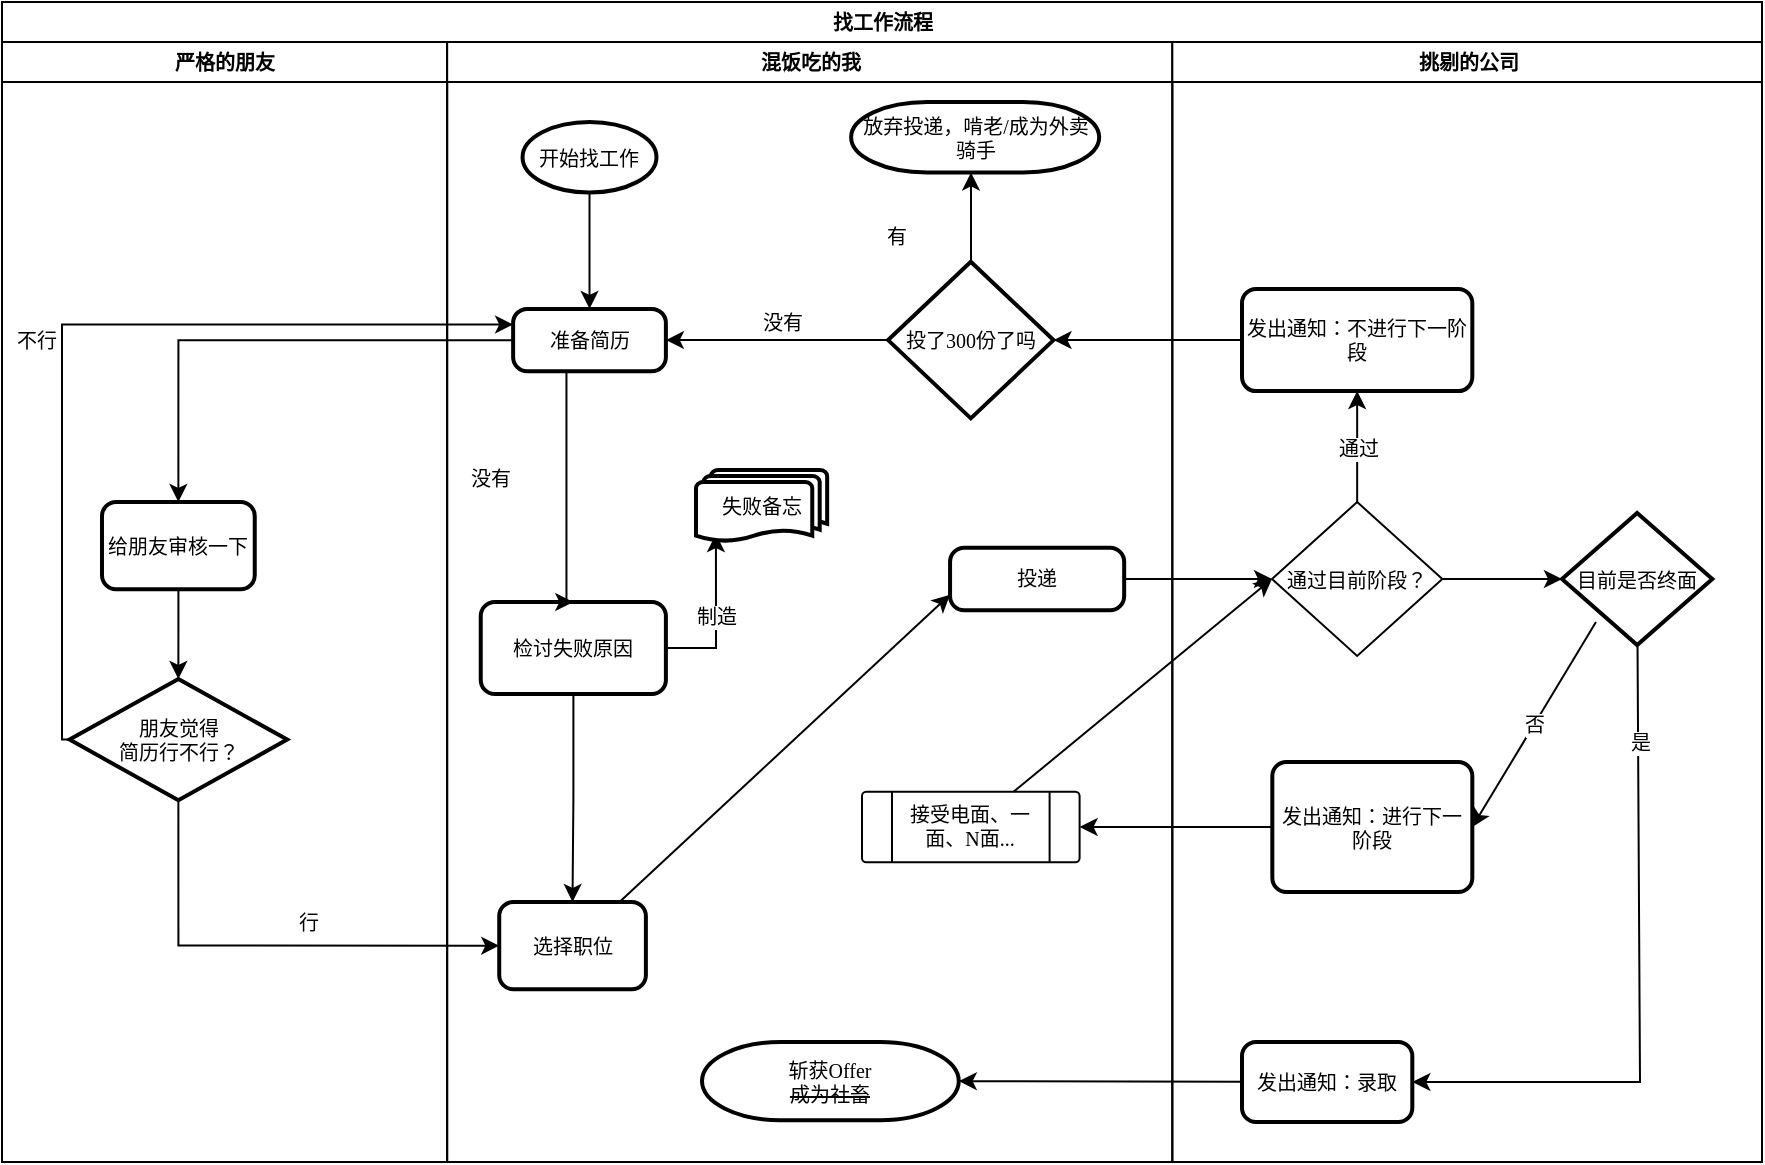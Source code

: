 <mxfile version="13.6.2" type="github">
  <diagram id="C5RBs43oDa-KdzZeNtuy" name="Page-1">
    <mxGraphModel dx="3206" dy="482" grid="1" gridSize="10" guides="1" tooltips="1" connect="1" arrows="1" fold="1" page="1" pageScale="1" pageWidth="1169" pageHeight="827" math="0" shadow="0">
      <root>
        <mxCell id="WIyWlLk6GJQsqaUBKTNV-0" />
        <mxCell id="WIyWlLk6GJQsqaUBKTNV-1" parent="WIyWlLk6GJQsqaUBKTNV-0" />
        <mxCell id="27A55JQhVOzM6nt63yaN-22" value="找工作流程" style="swimlane;html=1;childLayout=stackLayout;resizeParent=1;resizeParentMax=0;startSize=20;fontSize=10;" vertex="1" parent="WIyWlLk6GJQsqaUBKTNV-1">
          <mxGeometry x="-2100" y="460" width="880" height="580" as="geometry" />
        </mxCell>
        <mxCell id="27A55JQhVOzM6nt63yaN-23" value="严格的朋友" style="swimlane;html=1;startSize=20;fontSize=10;" vertex="1" parent="27A55JQhVOzM6nt63yaN-22">
          <mxGeometry y="20" width="222.58" height="560" as="geometry" />
        </mxCell>
        <mxCell id="rwsjK8wrvo-BfNU32ZgP-0" value="朋友觉得&lt;br style=&quot;font-size: 10px;&quot;&gt;简历行不行？" style="strokeWidth=2;html=1;shape=mxgraph.flowchart.decision;whiteSpace=wrap;fontSize=10;fontFamily=Georgia;" parent="27A55JQhVOzM6nt63yaN-23" vertex="1">
          <mxGeometry x="33.787" y="318.478" width="108.796" height="60.652" as="geometry" />
        </mxCell>
        <mxCell id="ZqWD20Xh-i8jmS281j4s-15" value="给朋友审核一下" style="rounded=1;whiteSpace=wrap;html=1;absoluteArcSize=1;arcSize=14;strokeWidth=2;fontSize=10;fontFamily=Georgia;" parent="27A55JQhVOzM6nt63yaN-23" vertex="1">
          <mxGeometry x="49.996" y="229.996" width="76.379" height="43.654" as="geometry" />
        </mxCell>
        <mxCell id="rwsjK8wrvo-BfNU32ZgP-1" style="edgeStyle=orthogonalEdgeStyle;rounded=0;orthogonalLoop=1;jettySize=auto;html=1;entryX=0.5;entryY=0;entryDx=0;entryDy=0;entryPerimeter=0;fontSize=10;fontFamily=Georgia;" parent="27A55JQhVOzM6nt63yaN-23" source="ZqWD20Xh-i8jmS281j4s-15" target="rwsjK8wrvo-BfNU32ZgP-0" edge="1">
          <mxGeometry relative="1" as="geometry" />
        </mxCell>
        <mxCell id="27A55JQhVOzM6nt63yaN-24" value="混饭吃的我" style="swimlane;html=1;startSize=20;fontSize=10;" vertex="1" parent="27A55JQhVOzM6nt63yaN-22">
          <mxGeometry x="222.58" y="20" width="362.58" height="560" as="geometry" />
        </mxCell>
        <mxCell id="27A55JQhVOzM6nt63yaN-41" style="edgeStyle=none;rounded=0;orthogonalLoop=1;jettySize=auto;html=1;fontSize=10;entryX=0;entryY=0.75;entryDx=0;entryDy=0;" edge="1" parent="27A55JQhVOzM6nt63yaN-24" source="NFNQKHVkb_bmbVsBZRoB-3" target="NFNQKHVkb_bmbVsBZRoB-11">
          <mxGeometry relative="1" as="geometry" />
        </mxCell>
        <mxCell id="27A55JQhVOzM6nt63yaN-55" style="edgeStyle=orthogonalEdgeStyle;rounded=0;orthogonalLoop=1;jettySize=auto;html=1;fontSize=10;" edge="1" parent="27A55JQhVOzM6nt63yaN-24" source="27A55JQhVOzM6nt63yaN-54" target="NFNQKHVkb_bmbVsBZRoB-3">
          <mxGeometry relative="1" as="geometry" />
        </mxCell>
        <mxCell id="27A55JQhVOzM6nt63yaN-57" value="制造" style="edgeStyle=orthogonalEdgeStyle;rounded=0;orthogonalLoop=1;jettySize=auto;html=1;entryX=0.152;entryY=0.889;entryDx=0;entryDy=0;entryPerimeter=0;fontSize=10;" edge="1" parent="27A55JQhVOzM6nt63yaN-24" source="27A55JQhVOzM6nt63yaN-54" target="27A55JQhVOzM6nt63yaN-56">
          <mxGeometry relative="1" as="geometry" />
        </mxCell>
        <mxCell id="27A55JQhVOzM6nt63yaN-54" value="&lt;span style=&quot;font-family: &amp;#34;georgia&amp;#34;&quot;&gt;检讨失败原因&lt;/span&gt;" style="rounded=1;whiteSpace=wrap;html=1;absoluteArcSize=1;arcSize=14;strokeWidth=2;fontSize=10;" vertex="1" parent="27A55JQhVOzM6nt63yaN-24">
          <mxGeometry x="16.79" y="280" width="92.58" height="46" as="geometry" />
        </mxCell>
        <mxCell id="NFNQKHVkb_bmbVsBZRoB-3" value="&lt;font style=&quot;font-size: 10px&quot;&gt;选择职位&lt;/font&gt;" style="rounded=1;whiteSpace=wrap;html=1;absoluteArcSize=1;arcSize=14;strokeWidth=2;fontSize=10;fontFamily=Georgia;" parent="27A55JQhVOzM6nt63yaN-24" vertex="1">
          <mxGeometry x="26.037" y="429.997" width="73.324" height="43.654" as="geometry" />
        </mxCell>
        <mxCell id="NFNQKHVkb_bmbVsBZRoB-93" value="有" style="edgeStyle=elbowEdgeStyle;rounded=0;sketch=0;orthogonalLoop=1;jettySize=auto;html=1;labelBackgroundColor=none;strokeColor=#000000;fillColor=#BC6C25;fontFamily=Georgia;fontSize=10;fontColor=#000000;" parent="27A55JQhVOzM6nt63yaN-24" source="NFNQKHVkb_bmbVsBZRoB-32" target="NFNQKHVkb_bmbVsBZRoB-29" edge="1">
          <mxGeometry y="40" relative="1" as="geometry">
            <mxPoint x="2" y="10" as="offset" />
          </mxGeometry>
        </mxCell>
        <mxCell id="ZqWD20Xh-i8jmS281j4s-3" style="edgeStyle=orthogonalEdgeStyle;rounded=0;orthogonalLoop=1;jettySize=auto;html=1;entryX=0.5;entryY=0;entryDx=0;entryDy=0;fontSize=10;fontFamily=Georgia;" parent="27A55JQhVOzM6nt63yaN-24" source="ZqWD20Xh-i8jmS281j4s-0" target="ZqWD20Xh-i8jmS281j4s-1" edge="1">
          <mxGeometry relative="1" as="geometry" />
        </mxCell>
        <mxCell id="27A55JQhVOzM6nt63yaN-42" style="edgeStyle=none;rounded=0;orthogonalLoop=1;jettySize=auto;html=1;exitX=0.75;exitY=0;exitDx=0;exitDy=0;fontSize=10;" edge="1" parent="27A55JQhVOzM6nt63yaN-24" source="NFNQKHVkb_bmbVsBZRoB-11" target="NFNQKHVkb_bmbVsBZRoB-11">
          <mxGeometry relative="1" as="geometry" />
        </mxCell>
        <mxCell id="ZqWD20Xh-i8jmS281j4s-0" value="开始找工作" style="strokeWidth=2;html=1;shape=mxgraph.flowchart.start_1;whiteSpace=wrap;fontSize=10;fontFamily=Georgia;" parent="27A55JQhVOzM6nt63yaN-24" vertex="1">
          <mxGeometry x="37.69" y="39.998" width="66.971" height="35.217" as="geometry" />
        </mxCell>
        <mxCell id="ZqWD20Xh-i8jmS281j4s-1" value="准备简历" style="rounded=1;whiteSpace=wrap;html=1;absoluteArcSize=1;arcSize=14;strokeWidth=2;fontSize=10;fontFamily=Georgia;" parent="27A55JQhVOzM6nt63yaN-24" vertex="1">
          <mxGeometry x="32.986" y="133.452" width="76.379" height="31.182" as="geometry" />
        </mxCell>
        <mxCell id="ZqWD20Xh-i8jmS281j4s-14" value="斩获Offer&lt;br style=&quot;font-size: 10px&quot;&gt;&lt;span style=&quot;font-size: 10px&quot;&gt;&lt;strike style=&quot;font-size: 10px&quot;&gt;成为社畜&lt;/strike&gt;&lt;/span&gt;" style="strokeWidth=2;html=1;shape=mxgraph.flowchart.terminator;whiteSpace=wrap;fontSize=10;fontFamily=Georgia;" parent="27A55JQhVOzM6nt63yaN-24" vertex="1">
          <mxGeometry x="127.423" y="499.997" width="128.389" height="39.13" as="geometry" />
        </mxCell>
        <mxCell id="NFNQKHVkb_bmbVsBZRoB-32" value="投了300份了吗" style="strokeWidth=2;html=1;shape=mxgraph.flowchart.decision;whiteSpace=wrap;fontSize=10;fontFamily=Georgia;" parent="27A55JQhVOzM6nt63yaN-24" vertex="1">
          <mxGeometry x="220.474" y="109.91" width="82.691" height="78.261" as="geometry" />
        </mxCell>
        <mxCell id="NFNQKHVkb_bmbVsBZRoB-97" value="接受电面、一面、N面..." style="verticalLabelPosition=middle;verticalAlign=middle;html=1;shape=process;whiteSpace=wrap;rounded=1;size=0.14;arcSize=6;labelBackgroundColor=none;sketch=0;fontFamily=Georgia;fontSize=10;labelPosition=center;align=center;labelBorderColor=none;" parent="27A55JQhVOzM6nt63yaN-24" vertex="1">
          <mxGeometry x="207.415" y="374.888" width="108.805" height="35.217" as="geometry" />
        </mxCell>
        <mxCell id="NFNQKHVkb_bmbVsBZRoB-94" value="没有" style="edgeStyle=elbowEdgeStyle;rounded=0;sketch=0;orthogonalLoop=1;jettySize=auto;html=1;entryX=0.5;entryY=0;entryDx=0;entryDy=0;labelBackgroundColor=none;strokeColor=#000000;fillColor=#BC6C25;fontFamily=Georgia;fontSize=10;fontColor=#000000;exitX=0.5;exitY=1;exitDx=0;exitDy=0;exitPerimeter=0;" parent="27A55JQhVOzM6nt63yaN-24" source="ZqWD20Xh-i8jmS281j4s-1" target="27A55JQhVOzM6nt63yaN-54" edge="1">
          <mxGeometry y="-38" relative="1" as="geometry">
            <Array as="points">
              <mxPoint x="59.65" y="194.348" />
              <mxPoint x="65.307" y="174.783" />
            </Array>
            <mxPoint as="offset" />
            <mxPoint x="59.65" y="264.783" as="targetPoint" />
          </mxGeometry>
        </mxCell>
        <mxCell id="NFNQKHVkb_bmbVsBZRoB-11" value="投递" style="rounded=1;whiteSpace=wrap;html=1;absoluteArcSize=1;arcSize=14;strokeWidth=2;fontSize=10;fontFamily=Georgia;" parent="27A55JQhVOzM6nt63yaN-24" vertex="1">
          <mxGeometry x="251.456" y="252.846" width="87.044" height="31.304" as="geometry" />
        </mxCell>
        <mxCell id="27A55JQhVOzM6nt63yaN-56" value="失败备忘" style="strokeWidth=2;html=1;shape=mxgraph.flowchart.multi-document;whiteSpace=wrap;fontSize=10;" vertex="1" parent="27A55JQhVOzM6nt63yaN-24">
          <mxGeometry x="124.42" y="214" width="65.58" height="36" as="geometry" />
        </mxCell>
        <mxCell id="NFNQKHVkb_bmbVsBZRoB-29" value="放弃投递，啃老/成为外卖骑手" style="strokeWidth=2;html=1;shape=mxgraph.flowchart.terminator;whiteSpace=wrap;fontSize=10;fontFamily=Georgia;" parent="27A55JQhVOzM6nt63yaN-24" vertex="1">
          <mxGeometry x="201.971" y="30" width="124.037" height="35.217" as="geometry" />
        </mxCell>
        <mxCell id="27A55JQhVOzM6nt63yaN-58" value="没有" style="rounded=0;sketch=0;orthogonalLoop=1;jettySize=auto;html=1;entryX=1;entryY=0.5;entryDx=0;entryDy=0;labelBackgroundColor=none;strokeColor=#000000;fillColor=#BC6C25;fontFamily=Georgia;fontSize=10;fontColor=#000000;exitX=0;exitY=0.5;exitDx=0;exitDy=0;exitPerimeter=0;" edge="1" parent="27A55JQhVOzM6nt63yaN-24" source="NFNQKHVkb_bmbVsBZRoB-32" target="ZqWD20Xh-i8jmS281j4s-1">
          <mxGeometry x="-0.045" y="-9" relative="1" as="geometry">
            <mxPoint as="offset" />
            <mxPoint x="-1615.6" y="668.261" as="sourcePoint" />
            <mxPoint x="-1814.34" y="760" as="targetPoint" />
          </mxGeometry>
        </mxCell>
        <mxCell id="27A55JQhVOzM6nt63yaN-25" value="挑剔的公司" style="swimlane;html=1;startSize=20;fontSize=10;" vertex="1" parent="27A55JQhVOzM6nt63yaN-22">
          <mxGeometry x="585.16" y="20" width="294.84" height="560" as="geometry" />
        </mxCell>
        <mxCell id="27A55JQhVOzM6nt63yaN-38" value="通过" style="edgeStyle=none;rounded=0;orthogonalLoop=1;jettySize=auto;html=1;entryX=0.5;entryY=1;entryDx=0;entryDy=0;fontSize=10;" edge="1" parent="27A55JQhVOzM6nt63yaN-25" source="27A55JQhVOzM6nt63yaN-35" target="27A55JQhVOzM6nt63yaN-36">
          <mxGeometry relative="1" as="geometry" />
        </mxCell>
        <mxCell id="27A55JQhVOzM6nt63yaN-47" style="edgeStyle=none;rounded=0;orthogonalLoop=1;jettySize=auto;html=1;entryX=0;entryY=0.5;entryDx=0;entryDy=0;entryPerimeter=0;fontSize=10;" edge="1" parent="27A55JQhVOzM6nt63yaN-25" source="27A55JQhVOzM6nt63yaN-35" target="27A55JQhVOzM6nt63yaN-46">
          <mxGeometry relative="1" as="geometry" />
        </mxCell>
        <mxCell id="27A55JQhVOzM6nt63yaN-36" value="发出通知：不进行下一阶段" style="rounded=1;whiteSpace=wrap;html=1;absoluteArcSize=1;arcSize=14;strokeWidth=2;fontSize=10;" vertex="1" parent="27A55JQhVOzM6nt63yaN-25">
          <mxGeometry x="34.84" y="123.54" width="115.16" height="51" as="geometry" />
        </mxCell>
        <mxCell id="27A55JQhVOzM6nt63yaN-35" value="通过目前阶段？" style="rhombus;whiteSpace=wrap;html=1;fontSize=10;" vertex="1" parent="27A55JQhVOzM6nt63yaN-25">
          <mxGeometry x="49.84" y="230" width="85.16" height="77" as="geometry" />
        </mxCell>
        <mxCell id="27A55JQhVOzM6nt63yaN-48" value="否" style="edgeStyle=none;rounded=0;orthogonalLoop=1;jettySize=auto;html=1;fontSize=10;entryX=1;entryY=0.5;entryDx=0;entryDy=0;exitX=0.226;exitY=0.826;exitDx=0;exitDy=0;exitPerimeter=0;" edge="1" parent="27A55JQhVOzM6nt63yaN-25" source="27A55JQhVOzM6nt63yaN-46" target="27A55JQhVOzM6nt63yaN-43">
          <mxGeometry relative="1" as="geometry">
            <mxPoint x="203.63" y="301.5" as="sourcePoint" />
            <mxPoint x="91.209" y="435" as="targetPoint" />
          </mxGeometry>
        </mxCell>
        <mxCell id="27A55JQhVOzM6nt63yaN-50" value="是" style="edgeStyle=none;rounded=0;orthogonalLoop=1;jettySize=auto;html=1;entryX=1;entryY=0.5;entryDx=0;entryDy=0;fontSize=10;" edge="1" parent="27A55JQhVOzM6nt63yaN-25" source="27A55JQhVOzM6nt63yaN-46" target="27A55JQhVOzM6nt63yaN-49">
          <mxGeometry x="-0.708" y="1" relative="1" as="geometry">
            <Array as="points">
              <mxPoint x="233.84" y="520" />
            </Array>
            <mxPoint as="offset" />
          </mxGeometry>
        </mxCell>
        <mxCell id="27A55JQhVOzM6nt63yaN-43" value="发出通知：进行下一阶段" style="rounded=1;whiteSpace=wrap;html=1;absoluteArcSize=1;arcSize=14;strokeWidth=2;fontSize=10;" vertex="1" parent="27A55JQhVOzM6nt63yaN-25">
          <mxGeometry x="50" y="360" width="100" height="65" as="geometry" />
        </mxCell>
        <mxCell id="27A55JQhVOzM6nt63yaN-46" value="目前是否终面" style="strokeWidth=2;html=1;shape=mxgraph.flowchart.decision;whiteSpace=wrap;fontSize=10;" vertex="1" parent="27A55JQhVOzM6nt63yaN-25">
          <mxGeometry x="194.84" y="235.5" width="75.16" height="66" as="geometry" />
        </mxCell>
        <mxCell id="27A55JQhVOzM6nt63yaN-49" value="发出通知：录取" style="rounded=1;whiteSpace=wrap;html=1;absoluteArcSize=1;arcSize=14;strokeWidth=2;fontSize=10;" vertex="1" parent="27A55JQhVOzM6nt63yaN-25">
          <mxGeometry x="34.84" y="500" width="85.16" height="40" as="geometry" />
        </mxCell>
        <mxCell id="NFNQKHVkb_bmbVsBZRoB-1" value="行" style="edgeStyle=orthogonalEdgeStyle;rounded=0;orthogonalLoop=1;jettySize=auto;html=1;exitX=0.5;exitY=1;exitDx=0;exitDy=0;exitPerimeter=0;fontSize=10;labelBackgroundColor=none;entryX=0;entryY=0.5;entryDx=0;entryDy=0;fontFamily=Georgia;" parent="27A55JQhVOzM6nt63yaN-22" source="rwsjK8wrvo-BfNU32ZgP-0" target="NFNQKHVkb_bmbVsBZRoB-3" edge="1">
          <mxGeometry x="0.181" y="12" relative="1" as="geometry">
            <mxPoint x="201.167" y="344.209" as="targetPoint" />
            <mxPoint as="offset" />
          </mxGeometry>
        </mxCell>
        <mxCell id="ZqWD20Xh-i8jmS281j4s-9" style="edgeStyle=orthogonalEdgeStyle;rounded=0;orthogonalLoop=1;jettySize=auto;html=1;entryX=0.5;entryY=0;entryDx=0;entryDy=0;fontSize=10;fontFamily=Georgia;" parent="27A55JQhVOzM6nt63yaN-22" source="ZqWD20Xh-i8jmS281j4s-1" target="ZqWD20Xh-i8jmS281j4s-15" edge="1">
          <mxGeometry relative="1" as="geometry">
            <mxPoint x="201.167" y="213.246" as="targetPoint" />
          </mxGeometry>
        </mxCell>
        <mxCell id="rwsjK8wrvo-BfNU32ZgP-2" style="edgeStyle=elbowEdgeStyle;rounded=0;orthogonalLoop=1;jettySize=auto;html=1;fontSize=10;fontFamily=Georgia;entryX=0;entryY=0.25;entryDx=0;entryDy=0;exitX=0;exitY=0.5;exitDx=0;exitDy=0;exitPerimeter=0;" parent="27A55JQhVOzM6nt63yaN-22" source="rwsjK8wrvo-BfNU32ZgP-0" target="ZqWD20Xh-i8jmS281j4s-1" edge="1">
          <mxGeometry relative="1" as="geometry">
            <Array as="points">
              <mxPoint x="30" y="270" />
            </Array>
            <mxPoint x="34" y="369" as="sourcePoint" />
            <mxPoint x="300" y="160" as="targetPoint" />
          </mxGeometry>
        </mxCell>
        <mxCell id="NFNQKHVkb_bmbVsBZRoB-0" value="不行" style="edgeLabel;html=1;align=center;verticalAlign=middle;resizable=0;points=[];fontSize=10;labelBackgroundColor=none;fontFamily=Georgia;" parent="rwsjK8wrvo-BfNU32ZgP-2" vertex="1" connectable="0">
          <mxGeometry x="0.066" y="-1" relative="1" as="geometry">
            <mxPoint x="-34.75" y="6.55" as="offset" />
          </mxGeometry>
        </mxCell>
        <mxCell id="27A55JQhVOzM6nt63yaN-40" style="edgeStyle=none;rounded=0;orthogonalLoop=1;jettySize=auto;html=1;entryX=1;entryY=0.5;entryDx=0;entryDy=0;entryPerimeter=0;fontSize=10;" edge="1" parent="27A55JQhVOzM6nt63yaN-22" source="27A55JQhVOzM6nt63yaN-36" target="NFNQKHVkb_bmbVsBZRoB-32">
          <mxGeometry relative="1" as="geometry" />
        </mxCell>
        <mxCell id="27A55JQhVOzM6nt63yaN-44" style="edgeStyle=none;rounded=0;orthogonalLoop=1;jettySize=auto;html=1;entryX=1;entryY=0.5;entryDx=0;entryDy=0;fontSize=10;" edge="1" parent="27A55JQhVOzM6nt63yaN-22" source="27A55JQhVOzM6nt63yaN-43" target="NFNQKHVkb_bmbVsBZRoB-97">
          <mxGeometry relative="1" as="geometry" />
        </mxCell>
        <mxCell id="27A55JQhVOzM6nt63yaN-51" style="edgeStyle=none;rounded=0;orthogonalLoop=1;jettySize=auto;html=1;entryX=1;entryY=0.5;entryDx=0;entryDy=0;entryPerimeter=0;fontSize=10;" edge="1" parent="27A55JQhVOzM6nt63yaN-22" source="27A55JQhVOzM6nt63yaN-49" target="ZqWD20Xh-i8jmS281j4s-14">
          <mxGeometry relative="1" as="geometry" />
        </mxCell>
        <mxCell id="27A55JQhVOzM6nt63yaN-52" style="edgeStyle=none;rounded=0;orthogonalLoop=1;jettySize=auto;html=1;entryX=0;entryY=0.5;entryDx=0;entryDy=0;fontSize=10;" edge="1" parent="27A55JQhVOzM6nt63yaN-22" source="NFNQKHVkb_bmbVsBZRoB-11" target="27A55JQhVOzM6nt63yaN-35">
          <mxGeometry relative="1" as="geometry" />
        </mxCell>
        <mxCell id="27A55JQhVOzM6nt63yaN-53" style="edgeStyle=none;rounded=0;orthogonalLoop=1;jettySize=auto;html=1;fontSize=10;entryX=0;entryY=0.5;entryDx=0;entryDy=0;" edge="1" parent="27A55JQhVOzM6nt63yaN-22" source="NFNQKHVkb_bmbVsBZRoB-97" target="27A55JQhVOzM6nt63yaN-35">
          <mxGeometry relative="1" as="geometry">
            <mxPoint x="656" y="308" as="targetPoint" />
          </mxGeometry>
        </mxCell>
      </root>
    </mxGraphModel>
  </diagram>
</mxfile>
